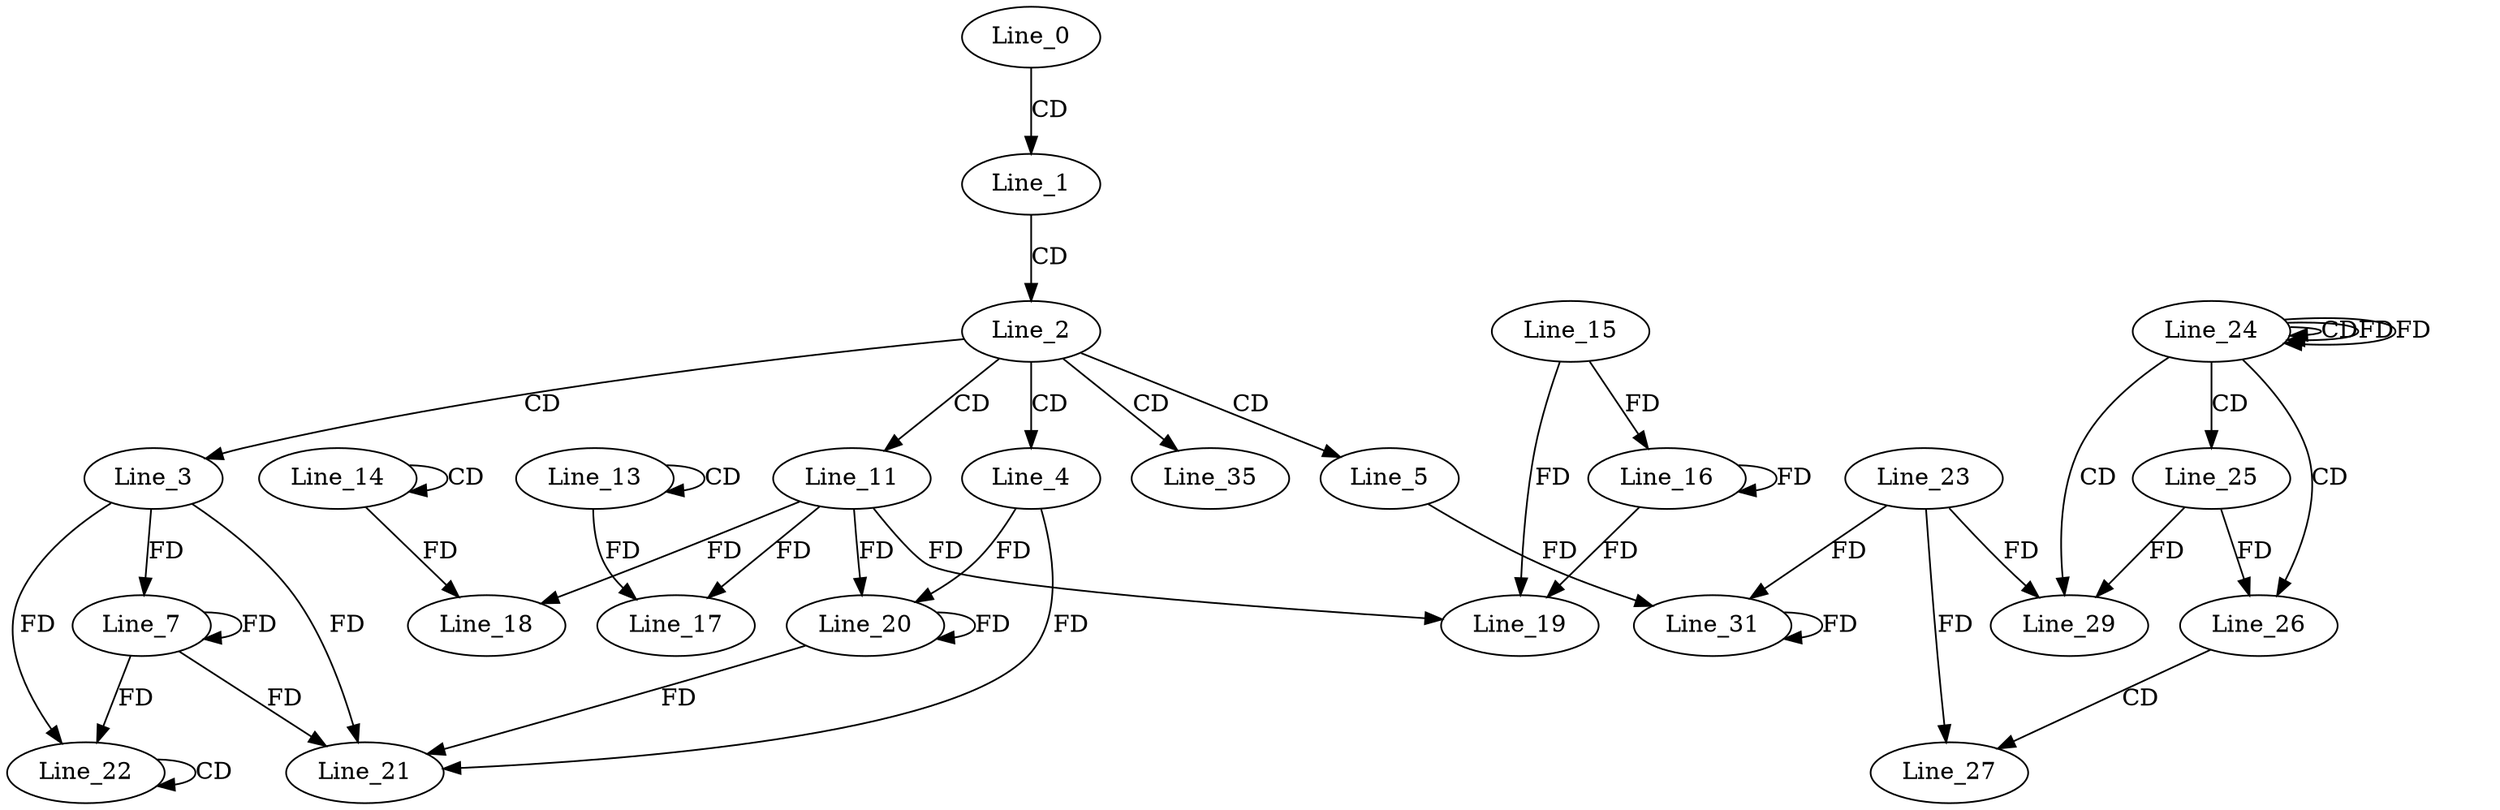 digraph G {
  Line_0;
  Line_1;
  Line_2;
  Line_3;
  Line_4;
  Line_5;
  Line_7;
  Line_7;
  Line_11;
  Line_13;
  Line_13;
  Line_14;
  Line_14;
  Line_15;
  Line_16;
  Line_16;
  Line_17;
  Line_17;
  Line_18;
  Line_18;
  Line_19;
  Line_19;
  Line_20;
  Line_20;
  Line_21;
  Line_21;
  Line_22;
  Line_22;
  Line_24;
  Line_24;
  Line_24;
  Line_25;
  Line_26;
  Line_27;
  Line_23;
  Line_29;
  Line_29;
  Line_31;
  Line_31;
  Line_35;
  Line_0 -> Line_1 [ label="CD" ];
  Line_1 -> Line_2 [ label="CD" ];
  Line_2 -> Line_3 [ label="CD" ];
  Line_2 -> Line_4 [ label="CD" ];
  Line_2 -> Line_5 [ label="CD" ];
  Line_3 -> Line_7 [ label="FD" ];
  Line_7 -> Line_7 [ label="FD" ];
  Line_2 -> Line_11 [ label="CD" ];
  Line_13 -> Line_13 [ label="CD" ];
  Line_14 -> Line_14 [ label="CD" ];
  Line_15 -> Line_16 [ label="FD" ];
  Line_16 -> Line_16 [ label="FD" ];
  Line_11 -> Line_17 [ label="FD" ];
  Line_13 -> Line_17 [ label="FD" ];
  Line_11 -> Line_18 [ label="FD" ];
  Line_14 -> Line_18 [ label="FD" ];
  Line_11 -> Line_19 [ label="FD" ];
  Line_15 -> Line_19 [ label="FD" ];
  Line_16 -> Line_19 [ label="FD" ];
  Line_4 -> Line_20 [ label="FD" ];
  Line_20 -> Line_20 [ label="FD" ];
  Line_11 -> Line_20 [ label="FD" ];
  Line_3 -> Line_21 [ label="FD" ];
  Line_7 -> Line_21 [ label="FD" ];
  Line_4 -> Line_21 [ label="FD" ];
  Line_20 -> Line_21 [ label="FD" ];
  Line_22 -> Line_22 [ label="CD" ];
  Line_3 -> Line_22 [ label="FD" ];
  Line_7 -> Line_22 [ label="FD" ];
  Line_24 -> Line_24 [ label="CD" ];
  Line_24 -> Line_24 [ label="FD" ];
  Line_24 -> Line_25 [ label="CD" ];
  Line_24 -> Line_26 [ label="CD" ];
  Line_25 -> Line_26 [ label="FD" ];
  Line_26 -> Line_27 [ label="CD" ];
  Line_23 -> Line_27 [ label="FD" ];
  Line_24 -> Line_29 [ label="CD" ];
  Line_23 -> Line_29 [ label="FD" ];
  Line_25 -> Line_29 [ label="FD" ];
  Line_5 -> Line_31 [ label="FD" ];
  Line_31 -> Line_31 [ label="FD" ];
  Line_23 -> Line_31 [ label="FD" ];
  Line_2 -> Line_35 [ label="CD" ];
  Line_24 -> Line_24 [ label="FD" ];
}
